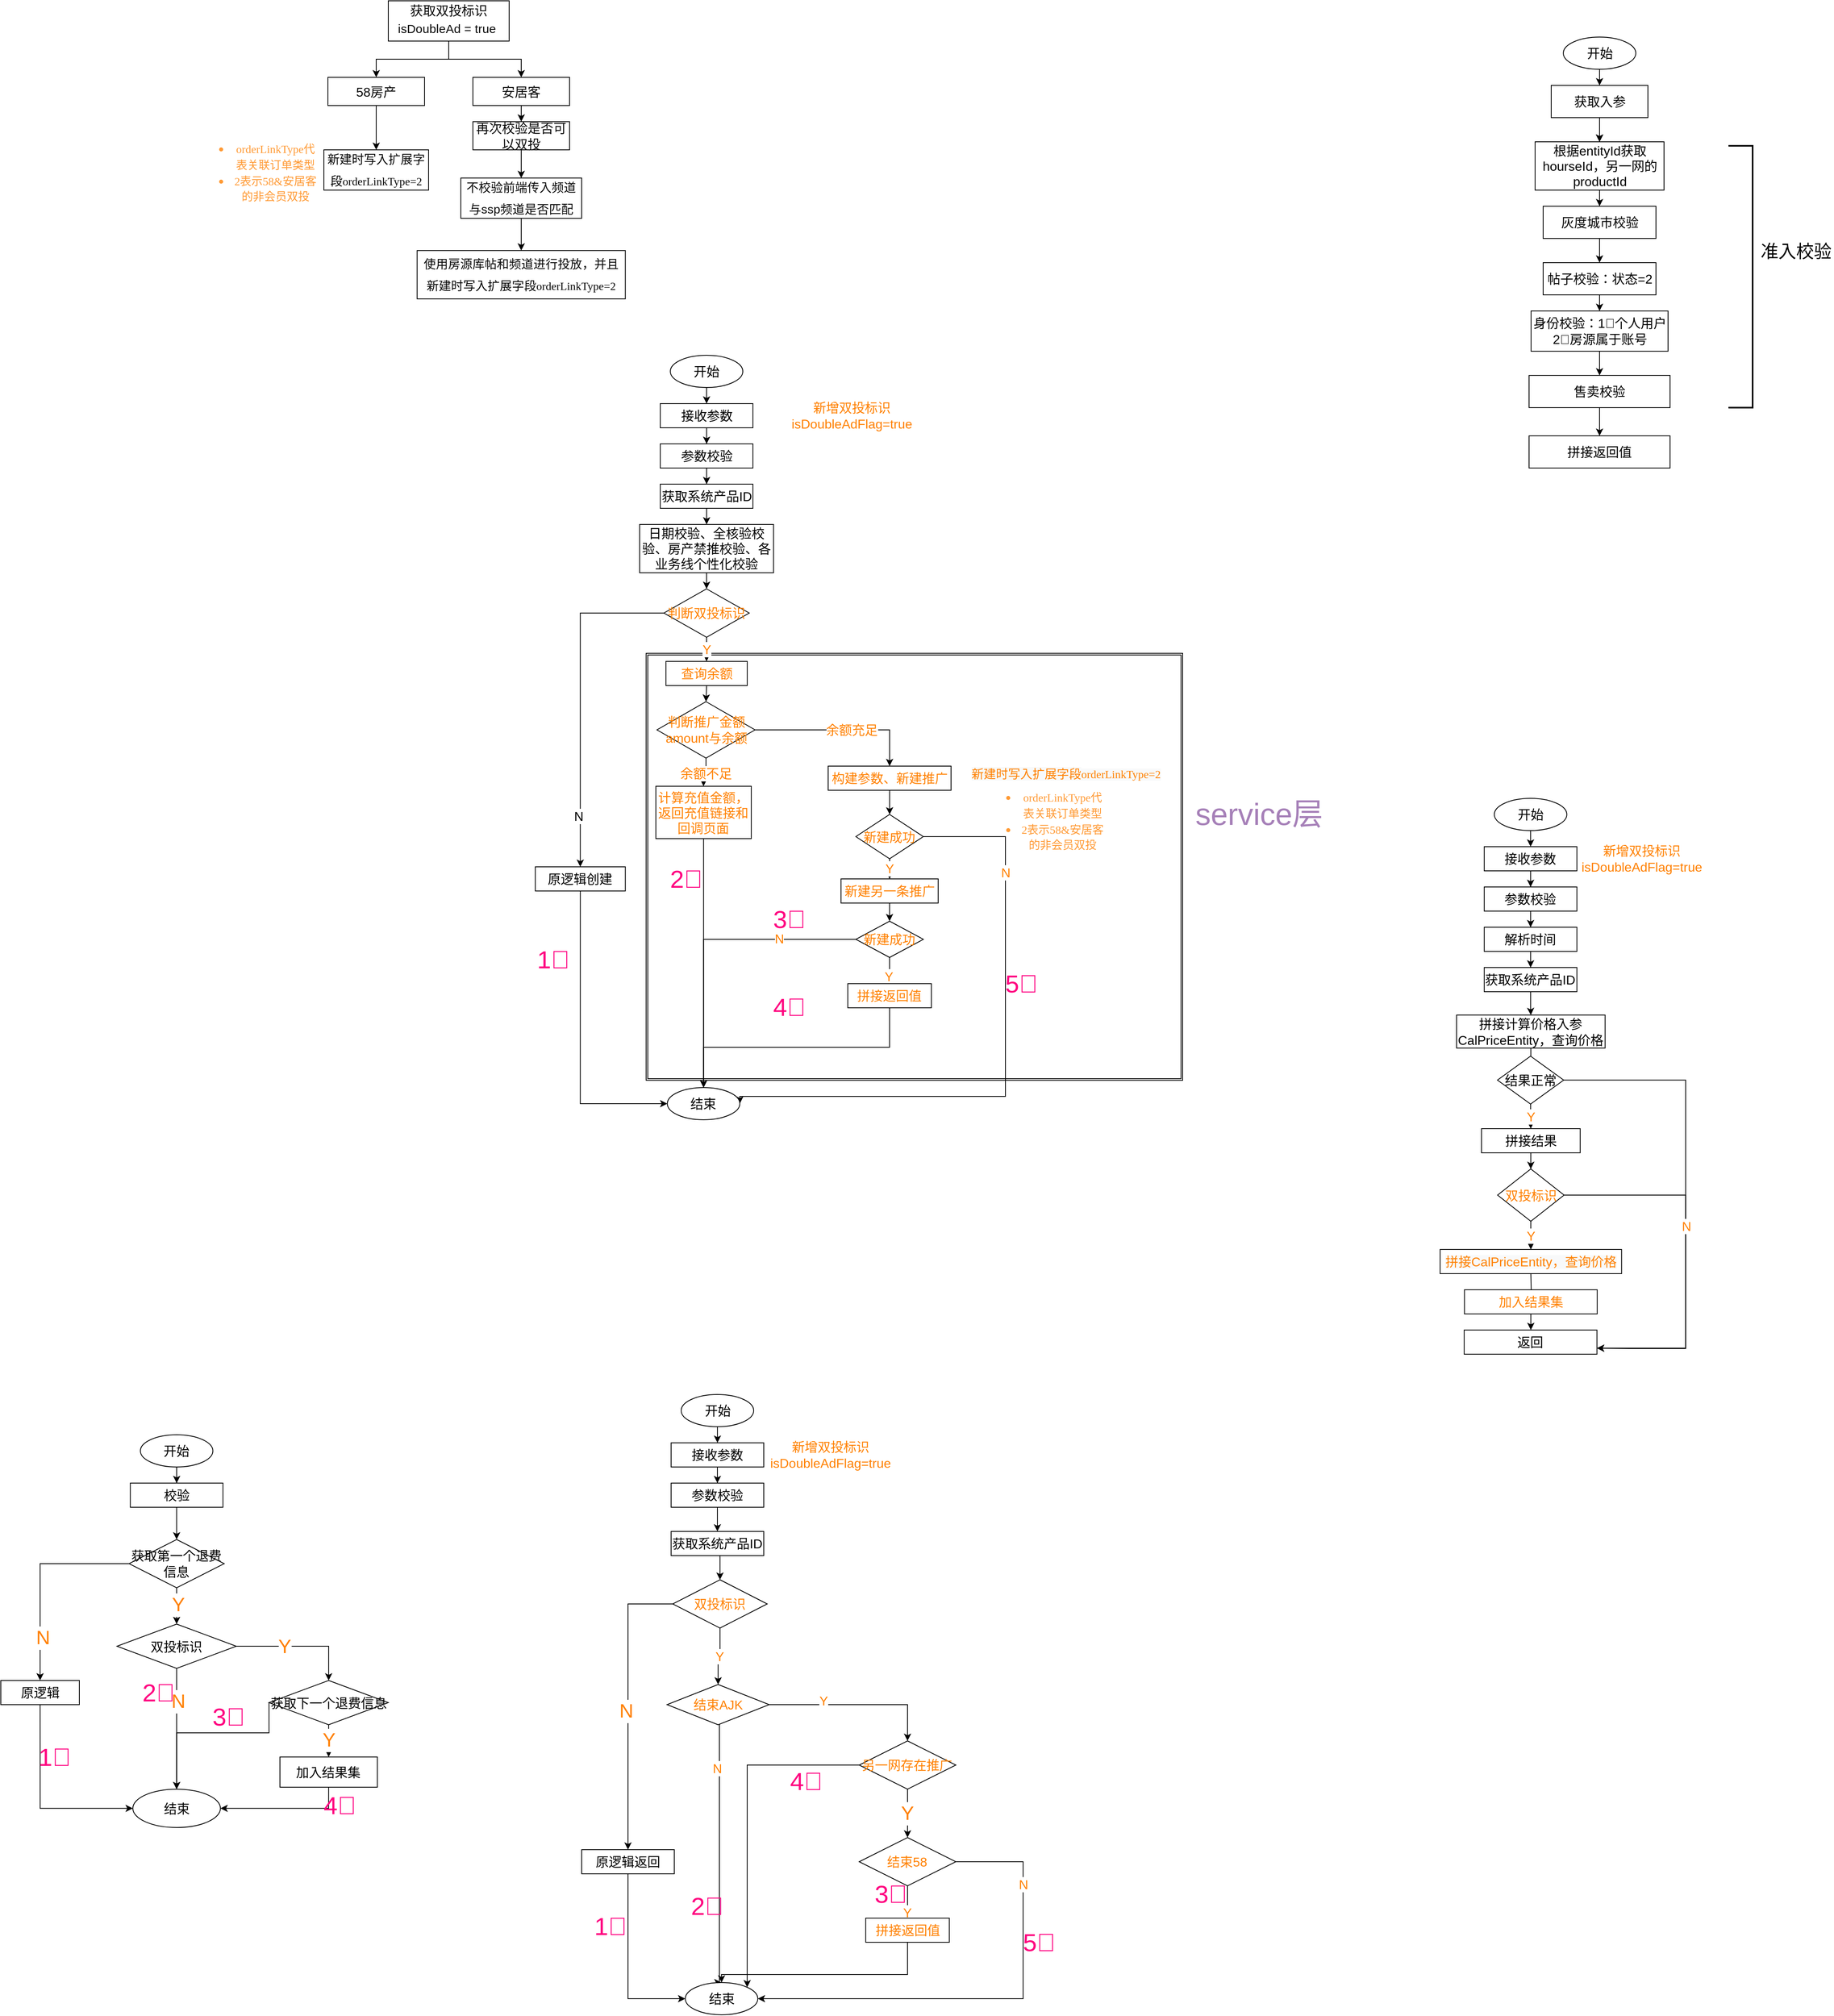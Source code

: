 <mxfile version="13.11.0" type="github">
  <diagram id="C5RBs43oDa-KdzZeNtuy" name="Page-1">
    <mxGraphModel dx="2787" dy="2143" grid="1" gridSize="10" guides="1" tooltips="1" connect="1" arrows="1" fold="1" page="1" pageScale="1" pageWidth="827" pageHeight="1169" math="0" shadow="0">
      <root>
        <mxCell id="WIyWlLk6GJQsqaUBKTNV-0" />
        <mxCell id="WIyWlLk6GJQsqaUBKTNV-1" parent="WIyWlLk6GJQsqaUBKTNV-0" />
        <mxCell id="F3GTpwNgJHVxENjnozcX-263" value="" style="shape=ext;double=1;rounded=0;whiteSpace=wrap;html=1;labelBackgroundColor=none;fontSize=24;fontColor=#FF8000;" vertex="1" parent="WIyWlLk6GJQsqaUBKTNV-1">
          <mxGeometry x="704.06" y="630" width="665.94" height="530" as="geometry" />
        </mxCell>
        <mxCell id="F3GTpwNgJHVxENjnozcX-8" value="" style="edgeStyle=orthogonalEdgeStyle;rounded=0;orthogonalLoop=1;jettySize=auto;html=1;fontSize=16;" edge="1" parent="WIyWlLk6GJQsqaUBKTNV-1" source="F3GTpwNgJHVxENjnozcX-9" target="F3GTpwNgJHVxENjnozcX-11">
          <mxGeometry relative="1" as="geometry" />
        </mxCell>
        <mxCell id="F3GTpwNgJHVxENjnozcX-16" value="" style="edgeStyle=orthogonalEdgeStyle;rounded=0;orthogonalLoop=1;jettySize=auto;html=1;" edge="1" parent="WIyWlLk6GJQsqaUBKTNV-1" source="F3GTpwNgJHVxENjnozcX-9" target="F3GTpwNgJHVxENjnozcX-13">
          <mxGeometry relative="1" as="geometry" />
        </mxCell>
        <mxCell id="F3GTpwNgJHVxENjnozcX-56" value="" style="edgeStyle=orthogonalEdgeStyle;rounded=0;orthogonalLoop=1;jettySize=auto;html=1;fontSize=16;fontColor=#FF9933;" edge="1" parent="WIyWlLk6GJQsqaUBKTNV-1" source="F3GTpwNgJHVxENjnozcX-9" target="F3GTpwNgJHVxENjnozcX-13">
          <mxGeometry relative="1" as="geometry" />
        </mxCell>
        <mxCell id="F3GTpwNgJHVxENjnozcX-9" value="开始" style="ellipse;whiteSpace=wrap;html=1;fontSize=16;" vertex="1" parent="WIyWlLk6GJQsqaUBKTNV-1">
          <mxGeometry x="1842.5" y="-135" width="90" height="40" as="geometry" />
        </mxCell>
        <mxCell id="F3GTpwNgJHVxENjnozcX-10" value="" style="edgeStyle=orthogonalEdgeStyle;rounded=0;orthogonalLoop=1;jettySize=auto;html=1;fontSize=16;" edge="1" parent="WIyWlLk6GJQsqaUBKTNV-1" source="F3GTpwNgJHVxENjnozcX-11" target="F3GTpwNgJHVxENjnozcX-13">
          <mxGeometry relative="1" as="geometry" />
        </mxCell>
        <mxCell id="F3GTpwNgJHVxENjnozcX-11" value="获取入参" style="whiteSpace=wrap;html=1;fontSize=16;" vertex="1" parent="WIyWlLk6GJQsqaUBKTNV-1">
          <mxGeometry x="1827.5" y="-75" width="120" height="40" as="geometry" />
        </mxCell>
        <mxCell id="F3GTpwNgJHVxENjnozcX-58" value="" style="edgeStyle=orthogonalEdgeStyle;rounded=0;orthogonalLoop=1;jettySize=auto;html=1;fontSize=16;fontColor=#FF9933;" edge="1" parent="WIyWlLk6GJQsqaUBKTNV-1" source="F3GTpwNgJHVxENjnozcX-13" target="F3GTpwNgJHVxENjnozcX-57">
          <mxGeometry relative="1" as="geometry" />
        </mxCell>
        <mxCell id="F3GTpwNgJHVxENjnozcX-13" value="根据entityId获取hourseId，另一网的productId" style="whiteSpace=wrap;html=1;fontSize=16;" vertex="1" parent="WIyWlLk6GJQsqaUBKTNV-1">
          <mxGeometry x="1807.5" y="-5" width="160" height="60" as="geometry" />
        </mxCell>
        <mxCell id="F3GTpwNgJHVxENjnozcX-19" style="edgeStyle=orthogonalEdgeStyle;rounded=0;orthogonalLoop=1;jettySize=auto;html=1;exitX=0.5;exitY=1;exitDx=0;exitDy=0;entryX=0.5;entryY=0;entryDx=0;entryDy=0;fontSize=15;" edge="1" parent="WIyWlLk6GJQsqaUBKTNV-1" source="F3GTpwNgJHVxENjnozcX-14" target="F3GTpwNgJHVxENjnozcX-15">
          <mxGeometry relative="1" as="geometry" />
        </mxCell>
        <mxCell id="F3GTpwNgJHVxENjnozcX-14" value="帖子校验：状态=2" style="whiteSpace=wrap;html=1;fontSize=16;" vertex="1" parent="WIyWlLk6GJQsqaUBKTNV-1">
          <mxGeometry x="1817.5" y="145" width="140" height="40" as="geometry" />
        </mxCell>
        <mxCell id="F3GTpwNgJHVxENjnozcX-21" value="" style="edgeStyle=orthogonalEdgeStyle;rounded=0;orthogonalLoop=1;jettySize=auto;html=1;fontSize=15;" edge="1" parent="WIyWlLk6GJQsqaUBKTNV-1" source="F3GTpwNgJHVxENjnozcX-15" target="F3GTpwNgJHVxENjnozcX-20">
          <mxGeometry relative="1" as="geometry" />
        </mxCell>
        <mxCell id="F3GTpwNgJHVxENjnozcX-15" value="身份校验：1⃣️个人用户2⃣️房源属于账号" style="whiteSpace=wrap;html=1;fontSize=16;" vertex="1" parent="WIyWlLk6GJQsqaUBKTNV-1">
          <mxGeometry x="1802.5" y="205" width="170" height="50" as="geometry" />
        </mxCell>
        <mxCell id="F3GTpwNgJHVxENjnozcX-23" value="" style="edgeStyle=orthogonalEdgeStyle;rounded=0;orthogonalLoop=1;jettySize=auto;html=1;fontSize=15;" edge="1" parent="WIyWlLk6GJQsqaUBKTNV-1" source="F3GTpwNgJHVxENjnozcX-20" target="F3GTpwNgJHVxENjnozcX-22">
          <mxGeometry relative="1" as="geometry" />
        </mxCell>
        <mxCell id="F3GTpwNgJHVxENjnozcX-20" value="售卖校验" style="whiteSpace=wrap;html=1;fontSize=16;" vertex="1" parent="WIyWlLk6GJQsqaUBKTNV-1">
          <mxGeometry x="1800" y="285" width="175" height="40" as="geometry" />
        </mxCell>
        <mxCell id="F3GTpwNgJHVxENjnozcX-22" value="拼接返回值" style="whiteSpace=wrap;html=1;fontSize=16;" vertex="1" parent="WIyWlLk6GJQsqaUBKTNV-1">
          <mxGeometry x="1800" y="360" width="175" height="40" as="geometry" />
        </mxCell>
        <mxCell id="F3GTpwNgJHVxENjnozcX-24" value="" style="strokeWidth=2;html=1;shape=mxgraph.flowchart.annotation_1;align=left;pointerEvents=1;fontSize=15;rotation=-180;" vertex="1" parent="WIyWlLk6GJQsqaUBKTNV-1">
          <mxGeometry x="2047.5" width="30" height="325" as="geometry" />
        </mxCell>
        <mxCell id="F3GTpwNgJHVxENjnozcX-25" value="准入校验&lt;br style=&quot;font-size: 22px;&quot;&gt;&lt;font style=&quot;font-size: 22px;&quot;&gt;&lt;br style=&quot;font-size: 22px;&quot;&gt;&lt;/font&gt;" style="text;html=1;strokeColor=none;fillColor=none;align=center;verticalAlign=middle;whiteSpace=wrap;rounded=0;fontSize=22;" vertex="1" parent="WIyWlLk6GJQsqaUBKTNV-1">
          <mxGeometry x="2084.5" y="130" width="93" height="30" as="geometry" />
        </mxCell>
        <mxCell id="F3GTpwNgJHVxENjnozcX-41" value="" style="edgeStyle=orthogonalEdgeStyle;rounded=0;orthogonalLoop=1;jettySize=auto;html=1;fontSize=16;fontColor=#080808;" edge="1" parent="WIyWlLk6GJQsqaUBKTNV-1" source="F3GTpwNgJHVxENjnozcX-28" target="F3GTpwNgJHVxENjnozcX-40">
          <mxGeometry relative="1" as="geometry" />
        </mxCell>
        <mxCell id="F3GTpwNgJHVxENjnozcX-43" style="edgeStyle=orthogonalEdgeStyle;rounded=0;orthogonalLoop=1;jettySize=auto;html=1;exitX=0.5;exitY=1;exitDx=0;exitDy=0;entryX=0.5;entryY=0;entryDx=0;entryDy=0;fontSize=16;fontColor=#080808;" edge="1" parent="WIyWlLk6GJQsqaUBKTNV-1" source="F3GTpwNgJHVxENjnozcX-28" target="F3GTpwNgJHVxENjnozcX-42">
          <mxGeometry relative="1" as="geometry" />
        </mxCell>
        <mxCell id="F3GTpwNgJHVxENjnozcX-28" value="获取双投标识&lt;span style=&quot;font-size: 15px; line-height: 1.74; letter-spacing: 0.008em; outline-style: none; overflow-wrap: break-word;&quot;&gt;isDoubleAd  = true&amp;nbsp;&lt;/span&gt;" style="whiteSpace=wrap;html=1;fontSize=16;fontColor=#080808;" vertex="1" parent="WIyWlLk6GJQsqaUBKTNV-1">
          <mxGeometry x="384" y="-180" width="150" height="50" as="geometry" />
        </mxCell>
        <mxCell id="F3GTpwNgJHVxENjnozcX-53" value="" style="edgeStyle=orthogonalEdgeStyle;rounded=0;orthogonalLoop=1;jettySize=auto;html=1;fontSize=16;fontColor=#080808;" edge="1" parent="WIyWlLk6GJQsqaUBKTNV-1" source="F3GTpwNgJHVxENjnozcX-40" target="F3GTpwNgJHVxENjnozcX-52">
          <mxGeometry relative="1" as="geometry" />
        </mxCell>
        <mxCell id="F3GTpwNgJHVxENjnozcX-40" value="58房产" style="whiteSpace=wrap;html=1;fontSize=16;fontColor=#080808;" vertex="1" parent="WIyWlLk6GJQsqaUBKTNV-1">
          <mxGeometry x="309" y="-85" width="120" height="35" as="geometry" />
        </mxCell>
        <mxCell id="F3GTpwNgJHVxENjnozcX-45" value="" style="edgeStyle=orthogonalEdgeStyle;rounded=0;orthogonalLoop=1;jettySize=auto;html=1;fontSize=16;fontColor=#080808;" edge="1" parent="WIyWlLk6GJQsqaUBKTNV-1" source="F3GTpwNgJHVxENjnozcX-42" target="F3GTpwNgJHVxENjnozcX-44">
          <mxGeometry relative="1" as="geometry" />
        </mxCell>
        <mxCell id="F3GTpwNgJHVxENjnozcX-42" value="安居客" style="whiteSpace=wrap;html=1;fontSize=16;fontColor=#080808;" vertex="1" parent="WIyWlLk6GJQsqaUBKTNV-1">
          <mxGeometry x="489" y="-85" width="120" height="35" as="geometry" />
        </mxCell>
        <mxCell id="F3GTpwNgJHVxENjnozcX-44" value="再次校验是否可以双投" style="whiteSpace=wrap;html=1;fontSize=16;fontColor=#080808;" vertex="1" parent="WIyWlLk6GJQsqaUBKTNV-1">
          <mxGeometry x="489" y="-30" width="120" height="35" as="geometry" />
        </mxCell>
        <mxCell id="F3GTpwNgJHVxENjnozcX-49" value="" style="edgeStyle=orthogonalEdgeStyle;rounded=0;orthogonalLoop=1;jettySize=auto;html=1;fontSize=16;fontColor=#080808;exitX=0.5;exitY=1;exitDx=0;exitDy=0;" edge="1" parent="WIyWlLk6GJQsqaUBKTNV-1" source="F3GTpwNgJHVxENjnozcX-44" target="F3GTpwNgJHVxENjnozcX-48">
          <mxGeometry relative="1" as="geometry">
            <mxPoint x="549" y="70" as="sourcePoint" />
          </mxGeometry>
        </mxCell>
        <mxCell id="F3GTpwNgJHVxENjnozcX-51" value="" style="edgeStyle=orthogonalEdgeStyle;rounded=0;orthogonalLoop=1;jettySize=auto;html=1;fontSize=16;fontColor=#080808;" edge="1" parent="WIyWlLk6GJQsqaUBKTNV-1" source="F3GTpwNgJHVxENjnozcX-48" target="F3GTpwNgJHVxENjnozcX-50">
          <mxGeometry relative="1" as="geometry" />
        </mxCell>
        <mxCell id="F3GTpwNgJHVxENjnozcX-48" value="&lt;span style=&quot;font-size: 15px; line-height: 1.74; letter-spacing: 0.008em; outline-style: none; overflow-wrap: break-word;&quot;&gt;不校验前端传入频道与ssp频道是否匹配&lt;/span&gt;" style="whiteSpace=wrap;html=1;fontSize=16;fontColor=#080808;" vertex="1" parent="WIyWlLk6GJQsqaUBKTNV-1">
          <mxGeometry x="474" y="40" width="150" height="50" as="geometry" />
        </mxCell>
        <mxCell id="F3GTpwNgJHVxENjnozcX-50" value="&lt;span&gt;&lt;span style=&quot;font-size: 15px ; line-height: 1.74 ; letter-spacing: 0.008em ; outline-style: none ; overflow-wrap: break-word&quot;&gt;使用房源库帖和频道进行投放，并且新建时写入扩展字段&lt;/span&gt;&lt;/span&gt;&lt;span lang=&quot;EN-US&quot; style=&quot;font-size: 10.5pt ; font-family: &amp;#34;dengxian&amp;#34;&quot;&gt;orderLinkType=2&lt;/span&gt;&lt;span style=&quot;font-size: medium&quot;&gt;&lt;/span&gt;" style="whiteSpace=wrap;html=1;fontSize=16;fontColor=#080808;" vertex="1" parent="WIyWlLk6GJQsqaUBKTNV-1">
          <mxGeometry x="419.78" y="130" width="258.44" height="60" as="geometry" />
        </mxCell>
        <mxCell id="F3GTpwNgJHVxENjnozcX-52" value="&lt;span style=&quot;font-size: 15px ; line-height: 1.74 ; letter-spacing: 0.008em ; outline-style: none ; overflow-wrap: break-word&quot;&gt;新建时写入扩展字段&lt;/span&gt;&lt;span lang=&quot;EN-US&quot; style=&quot;font-size: 10.5pt ; font-family: &amp;#34;dengxian&amp;#34;&quot;&gt;orderLinkType=2&lt;/span&gt;" style="whiteSpace=wrap;html=1;fontSize=16;fontColor=#080808;" vertex="1" parent="WIyWlLk6GJQsqaUBKTNV-1">
          <mxGeometry x="304" y="5" width="130" height="50" as="geometry" />
        </mxCell>
        <mxCell id="F3GTpwNgJHVxENjnozcX-55" value="&lt;ul&gt;&lt;li&gt;&lt;span lang=&quot;EN-US&quot; style=&quot;font-size: 10.5pt ; font-family: &amp;#34;dengxian&amp;#34;&quot;&gt;orderLinkType代表关联订单类型&lt;/span&gt;&lt;/li&gt;&lt;li&gt;&lt;span lang=&quot;EN-US&quot; style=&quot;font-size: 10.5pt ; font-family: &amp;#34;dengxian&amp;#34;&quot;&gt;2表示&lt;/span&gt;&lt;span style=&quot;font-size: 10.5pt ; font-family: &amp;#34;dengxian&amp;#34;&quot;&gt;&lt;span lang=&quot;EN-US&quot;&gt;58&amp;amp;&lt;/span&gt;安居客的非会员双投&lt;/span&gt;&lt;/li&gt;&lt;/ul&gt;&lt;span style=&quot;font-size: medium&quot;&gt;&lt;/span&gt;" style="text;html=1;strokeColor=none;fillColor=none;align=center;verticalAlign=middle;whiteSpace=wrap;rounded=0;fontSize=16;fontColor=#FF9933;" vertex="1" parent="WIyWlLk6GJQsqaUBKTNV-1">
          <mxGeometry x="149.0" y="-10" width="150" height="85" as="geometry" />
        </mxCell>
        <mxCell id="F3GTpwNgJHVxENjnozcX-60" value="" style="edgeStyle=orthogonalEdgeStyle;rounded=0;orthogonalLoop=1;jettySize=auto;html=1;fontSize=16;fontColor=#FF9933;entryX=0.5;entryY=0;entryDx=0;entryDy=0;" edge="1" parent="WIyWlLk6GJQsqaUBKTNV-1" source="F3GTpwNgJHVxENjnozcX-57" target="F3GTpwNgJHVxENjnozcX-14">
          <mxGeometry relative="1" as="geometry">
            <mxPoint x="1888" y="145" as="targetPoint" />
          </mxGeometry>
        </mxCell>
        <mxCell id="F3GTpwNgJHVxENjnozcX-57" value="灰度城市校验" style="whiteSpace=wrap;html=1;fontSize=16;" vertex="1" parent="WIyWlLk6GJQsqaUBKTNV-1">
          <mxGeometry x="1817.5" y="75" width="140" height="40" as="geometry" />
        </mxCell>
        <mxCell id="F3GTpwNgJHVxENjnozcX-71" value="" style="edgeStyle=orthogonalEdgeStyle;rounded=0;orthogonalLoop=1;jettySize=auto;html=1;fontSize=16;fontColor=#FF8000;" edge="1" parent="WIyWlLk6GJQsqaUBKTNV-1" source="F3GTpwNgJHVxENjnozcX-66" target="F3GTpwNgJHVxENjnozcX-70">
          <mxGeometry relative="1" as="geometry" />
        </mxCell>
        <mxCell id="F3GTpwNgJHVxENjnozcX-66" value="接收参数" style="rounded=0;whiteSpace=wrap;html=1;fontSize=16;fontColor=#000000;" vertex="1" parent="WIyWlLk6GJQsqaUBKTNV-1">
          <mxGeometry x="721.56" y="320" width="115" height="30" as="geometry" />
        </mxCell>
        <mxCell id="F3GTpwNgJHVxENjnozcX-69" style="edgeStyle=orthogonalEdgeStyle;rounded=0;orthogonalLoop=1;jettySize=auto;html=1;exitX=0.5;exitY=1;exitDx=0;exitDy=0;entryX=0.5;entryY=0;entryDx=0;entryDy=0;fontSize=16;fontColor=#000000;" edge="1" parent="WIyWlLk6GJQsqaUBKTNV-1" source="F3GTpwNgJHVxENjnozcX-67" target="F3GTpwNgJHVxENjnozcX-66">
          <mxGeometry relative="1" as="geometry" />
        </mxCell>
        <mxCell id="F3GTpwNgJHVxENjnozcX-67" value="开始" style="ellipse;whiteSpace=wrap;html=1;fontSize=16;fontColor=#000000;" vertex="1" parent="WIyWlLk6GJQsqaUBKTNV-1">
          <mxGeometry x="734.06" y="260" width="90" height="40" as="geometry" />
        </mxCell>
        <mxCell id="F3GTpwNgJHVxENjnozcX-68" value="新增双投标识isDoubleAdFlag=true" style="text;html=1;strokeColor=none;fillColor=none;align=center;verticalAlign=middle;whiteSpace=wrap;rounded=0;fontSize=16;fontColor=#FF8000;fontStyle=0" vertex="1" parent="WIyWlLk6GJQsqaUBKTNV-1">
          <mxGeometry x="853.15" y="315" width="213.4" height="40" as="geometry" />
        </mxCell>
        <mxCell id="F3GTpwNgJHVxENjnozcX-73" value="" style="edgeStyle=orthogonalEdgeStyle;rounded=0;orthogonalLoop=1;jettySize=auto;html=1;fontSize=16;fontColor=#FF8000;" edge="1" parent="WIyWlLk6GJQsqaUBKTNV-1" source="F3GTpwNgJHVxENjnozcX-70" target="F3GTpwNgJHVxENjnozcX-72">
          <mxGeometry relative="1" as="geometry" />
        </mxCell>
        <mxCell id="F3GTpwNgJHVxENjnozcX-70" value="参数校验" style="rounded=0;whiteSpace=wrap;html=1;fontSize=16;fontColor=#000000;" vertex="1" parent="WIyWlLk6GJQsqaUBKTNV-1">
          <mxGeometry x="721.56" y="370" width="115" height="30" as="geometry" />
        </mxCell>
        <mxCell id="F3GTpwNgJHVxENjnozcX-75" value="" style="edgeStyle=orthogonalEdgeStyle;rounded=0;orthogonalLoop=1;jettySize=auto;html=1;fontSize=16;fontColor=#FF8000;" edge="1" parent="WIyWlLk6GJQsqaUBKTNV-1" source="F3GTpwNgJHVxENjnozcX-72" target="F3GTpwNgJHVxENjnozcX-74">
          <mxGeometry relative="1" as="geometry" />
        </mxCell>
        <mxCell id="F3GTpwNgJHVxENjnozcX-72" value="获取系统产品ID" style="rounded=0;whiteSpace=wrap;html=1;fontSize=16;fontColor=#000000;" vertex="1" parent="WIyWlLk6GJQsqaUBKTNV-1">
          <mxGeometry x="721.56" y="420" width="115" height="30" as="geometry" />
        </mxCell>
        <mxCell id="F3GTpwNgJHVxENjnozcX-144" value="" style="edgeStyle=orthogonalEdgeStyle;rounded=0;orthogonalLoop=1;jettySize=auto;html=1;fontSize=16;fontColor=#FF8000;" edge="1" parent="WIyWlLk6GJQsqaUBKTNV-1" source="F3GTpwNgJHVxENjnozcX-74" target="F3GTpwNgJHVxENjnozcX-143">
          <mxGeometry relative="1" as="geometry" />
        </mxCell>
        <mxCell id="F3GTpwNgJHVxENjnozcX-74" value="日期校验、全核验校验、房产禁推校验、各业务线个性化校验" style="rounded=0;whiteSpace=wrap;html=1;fontSize=16;fontColor=#000000;" vertex="1" parent="WIyWlLk6GJQsqaUBKTNV-1">
          <mxGeometry x="695.94" y="470" width="166.25" height="60" as="geometry" />
        </mxCell>
        <mxCell id="F3GTpwNgJHVxENjnozcX-108" value="" style="edgeStyle=orthogonalEdgeStyle;rounded=0;orthogonalLoop=1;jettySize=auto;html=1;fontSize=16;fontColor=#FF8000;" edge="1" parent="WIyWlLk6GJQsqaUBKTNV-1" source="F3GTpwNgJHVxENjnozcX-109" target="F3GTpwNgJHVxENjnozcX-114">
          <mxGeometry relative="1" as="geometry" />
        </mxCell>
        <mxCell id="F3GTpwNgJHVxENjnozcX-109" value="接收参数" style="rounded=0;whiteSpace=wrap;html=1;fontSize=16;fontColor=#000000;" vertex="1" parent="WIyWlLk6GJQsqaUBKTNV-1">
          <mxGeometry x="1744.37" y="870" width="115" height="30" as="geometry" />
        </mxCell>
        <mxCell id="F3GTpwNgJHVxENjnozcX-110" style="edgeStyle=orthogonalEdgeStyle;rounded=0;orthogonalLoop=1;jettySize=auto;html=1;exitX=0.5;exitY=1;exitDx=0;exitDy=0;entryX=0.5;entryY=0;entryDx=0;entryDy=0;fontSize=16;fontColor=#000000;" edge="1" parent="WIyWlLk6GJQsqaUBKTNV-1" source="F3GTpwNgJHVxENjnozcX-111" target="F3GTpwNgJHVxENjnozcX-109">
          <mxGeometry relative="1" as="geometry" />
        </mxCell>
        <mxCell id="F3GTpwNgJHVxENjnozcX-111" value="开始" style="ellipse;whiteSpace=wrap;html=1;fontSize=16;fontColor=#000000;" vertex="1" parent="WIyWlLk6GJQsqaUBKTNV-1">
          <mxGeometry x="1756.87" y="810" width="90" height="40" as="geometry" />
        </mxCell>
        <mxCell id="F3GTpwNgJHVxENjnozcX-112" value="新增双投标识isDoubleAdFlag=true" style="text;html=1;strokeColor=none;fillColor=none;align=center;verticalAlign=middle;whiteSpace=wrap;rounded=0;fontSize=16;fontColor=#FF8000;" vertex="1" parent="WIyWlLk6GJQsqaUBKTNV-1">
          <mxGeometry x="1884.59" y="870" width="110" height="30" as="geometry" />
        </mxCell>
        <mxCell id="F3GTpwNgJHVxENjnozcX-113" value="" style="edgeStyle=orthogonalEdgeStyle;rounded=0;orthogonalLoop=1;jettySize=auto;html=1;fontSize=16;fontColor=#FF8000;" edge="1" parent="WIyWlLk6GJQsqaUBKTNV-1" source="F3GTpwNgJHVxENjnozcX-114" target="F3GTpwNgJHVxENjnozcX-115">
          <mxGeometry relative="1" as="geometry" />
        </mxCell>
        <mxCell id="F3GTpwNgJHVxENjnozcX-114" value="参数校验" style="rounded=0;whiteSpace=wrap;html=1;fontSize=16;fontColor=#000000;" vertex="1" parent="WIyWlLk6GJQsqaUBKTNV-1">
          <mxGeometry x="1744.37" y="920" width="115" height="30" as="geometry" />
        </mxCell>
        <mxCell id="F3GTpwNgJHVxENjnozcX-117" value="" style="edgeStyle=orthogonalEdgeStyle;rounded=0;orthogonalLoop=1;jettySize=auto;html=1;fontSize=16;fontColor=#FF8000;" edge="1" parent="WIyWlLk6GJQsqaUBKTNV-1" source="F3GTpwNgJHVxENjnozcX-115" target="F3GTpwNgJHVxENjnozcX-116">
          <mxGeometry relative="1" as="geometry" />
        </mxCell>
        <mxCell id="F3GTpwNgJHVxENjnozcX-115" value="解析时间" style="rounded=0;whiteSpace=wrap;html=1;fontSize=16;fontColor=#000000;" vertex="1" parent="WIyWlLk6GJQsqaUBKTNV-1">
          <mxGeometry x="1744.37" y="970" width="115" height="30" as="geometry" />
        </mxCell>
        <mxCell id="F3GTpwNgJHVxENjnozcX-119" value="" style="edgeStyle=orthogonalEdgeStyle;rounded=0;orthogonalLoop=1;jettySize=auto;html=1;fontSize=16;fontColor=#FF8000;" edge="1" parent="WIyWlLk6GJQsqaUBKTNV-1" source="F3GTpwNgJHVxENjnozcX-116" target="F3GTpwNgJHVxENjnozcX-118">
          <mxGeometry relative="1" as="geometry" />
        </mxCell>
        <mxCell id="F3GTpwNgJHVxENjnozcX-116" value="获取系统产品ID" style="rounded=0;whiteSpace=wrap;html=1;fontSize=16;fontColor=#000000;" vertex="1" parent="WIyWlLk6GJQsqaUBKTNV-1">
          <mxGeometry x="1744.37" y="1020" width="115" height="30" as="geometry" />
        </mxCell>
        <mxCell id="F3GTpwNgJHVxENjnozcX-121" value="" style="edgeStyle=orthogonalEdgeStyle;rounded=0;orthogonalLoop=1;jettySize=auto;html=1;fontSize=16;fontColor=#FF8000;" edge="1" parent="WIyWlLk6GJQsqaUBKTNV-1" source="F3GTpwNgJHVxENjnozcX-118" target="F3GTpwNgJHVxENjnozcX-120">
          <mxGeometry relative="1" as="geometry" />
        </mxCell>
        <mxCell id="F3GTpwNgJHVxENjnozcX-118" value="拼接计算价格入参CalPriceEntity，查询价格" style="rounded=0;whiteSpace=wrap;html=1;fontSize=16;fontColor=#000000;" vertex="1" parent="WIyWlLk6GJQsqaUBKTNV-1">
          <mxGeometry x="1710" y="1079" width="184.37" height="41" as="geometry" />
        </mxCell>
        <mxCell id="F3GTpwNgJHVxENjnozcX-125" value="Y" style="edgeStyle=orthogonalEdgeStyle;rounded=0;orthogonalLoop=1;jettySize=auto;html=1;fontSize=16;fontColor=#FF8000;" edge="1" parent="WIyWlLk6GJQsqaUBKTNV-1" source="F3GTpwNgJHVxENjnozcX-120" target="F3GTpwNgJHVxENjnozcX-124">
          <mxGeometry relative="1" as="geometry" />
        </mxCell>
        <mxCell id="F3GTpwNgJHVxENjnozcX-136" value="" style="edgeStyle=orthogonalEdgeStyle;rounded=0;orthogonalLoop=1;jettySize=auto;html=1;exitX=1;exitY=0.5;exitDx=0;exitDy=0;entryX=1;entryY=0.75;entryDx=0;entryDy=0;fontSize=16;fontColor=#FF8000;" edge="1" parent="WIyWlLk6GJQsqaUBKTNV-1" source="F3GTpwNgJHVxENjnozcX-120" target="F3GTpwNgJHVxENjnozcX-134">
          <mxGeometry relative="1" as="geometry">
            <Array as="points">
              <mxPoint x="1994.37" y="1160" />
              <mxPoint x="1994.37" y="1493" />
              <mxPoint x="1924.37" y="1493" />
            </Array>
          </mxGeometry>
        </mxCell>
        <mxCell id="F3GTpwNgJHVxENjnozcX-120" value="结果正常" style="rhombus;whiteSpace=wrap;html=1;rounded=0;fontSize=16;" vertex="1" parent="WIyWlLk6GJQsqaUBKTNV-1">
          <mxGeometry x="1760.78" y="1130" width="82.18" height="59.5" as="geometry" />
        </mxCell>
        <mxCell id="F3GTpwNgJHVxENjnozcX-127" value="" style="edgeStyle=orthogonalEdgeStyle;rounded=0;orthogonalLoop=1;jettySize=auto;html=1;fontSize=16;fontColor=#FF8000;" edge="1" parent="WIyWlLk6GJQsqaUBKTNV-1" source="F3GTpwNgJHVxENjnozcX-124" target="F3GTpwNgJHVxENjnozcX-126">
          <mxGeometry relative="1" as="geometry" />
        </mxCell>
        <mxCell id="F3GTpwNgJHVxENjnozcX-124" value="拼接结果" style="whiteSpace=wrap;html=1;rounded=0;fontSize=16;" vertex="1" parent="WIyWlLk6GJQsqaUBKTNV-1">
          <mxGeometry x="1740.94" y="1220" width="122.5" height="30" as="geometry" />
        </mxCell>
        <mxCell id="F3GTpwNgJHVxENjnozcX-130" value="Y" style="edgeStyle=orthogonalEdgeStyle;rounded=0;orthogonalLoop=1;jettySize=auto;html=1;fontSize=16;fontColor=#FF8000;" edge="1" parent="WIyWlLk6GJQsqaUBKTNV-1" source="F3GTpwNgJHVxENjnozcX-126">
          <mxGeometry relative="1" as="geometry">
            <mxPoint x="1802.203" y="1370" as="targetPoint" />
          </mxGeometry>
        </mxCell>
        <mxCell id="F3GTpwNgJHVxENjnozcX-137" style="edgeStyle=orthogonalEdgeStyle;rounded=0;orthogonalLoop=1;jettySize=auto;html=1;exitX=1;exitY=0.5;exitDx=0;exitDy=0;entryX=1;entryY=0.75;entryDx=0;entryDy=0;fontSize=16;fontColor=#FF8000;" edge="1" parent="WIyWlLk6GJQsqaUBKTNV-1" source="F3GTpwNgJHVxENjnozcX-126" target="F3GTpwNgJHVxENjnozcX-134">
          <mxGeometry relative="1" as="geometry">
            <Array as="points">
              <mxPoint x="1994.37" y="1303" />
              <mxPoint x="1994.37" y="1493" />
            </Array>
          </mxGeometry>
        </mxCell>
        <mxCell id="F3GTpwNgJHVxENjnozcX-138" value="N" style="edgeLabel;html=1;align=center;verticalAlign=middle;resizable=0;points=[];fontSize=16;fontColor=#FF8000;" vertex="1" connectable="0" parent="F3GTpwNgJHVxENjnozcX-137">
          <mxGeometry x="-0.306" y="2" relative="1" as="geometry">
            <mxPoint x="-2" y="32.43" as="offset" />
          </mxGeometry>
        </mxCell>
        <mxCell id="F3GTpwNgJHVxENjnozcX-126" value="双投标识" style="rhombus;whiteSpace=wrap;html=1;rounded=0;fontSize=16;fontColor=#FF8000;" vertex="1" parent="WIyWlLk6GJQsqaUBKTNV-1">
          <mxGeometry x="1760.94" y="1270" width="82.5" height="65" as="geometry" />
        </mxCell>
        <mxCell id="F3GTpwNgJHVxENjnozcX-133" value="" style="edgeStyle=orthogonalEdgeStyle;rounded=0;orthogonalLoop=1;jettySize=auto;html=1;fontSize=16;fontColor=#FF8000;" edge="1" parent="WIyWlLk6GJQsqaUBKTNV-1" target="F3GTpwNgJHVxENjnozcX-132">
          <mxGeometry relative="1" as="geometry">
            <mxPoint x="1802.203" y="1400" as="sourcePoint" />
          </mxGeometry>
        </mxCell>
        <mxCell id="F3GTpwNgJHVxENjnozcX-129" value="&lt;span style=&quot;font-family: helvetica; font-size: 16px; font-style: normal; font-weight: 400; letter-spacing: normal; text-align: center; text-indent: 0px; text-transform: none; word-spacing: 0px; background-color: rgb(248, 249, 250); display: inline; float: none;&quot;&gt;拼接CalPriceEntity，查询价格&lt;/span&gt;" style="whiteSpace=wrap;html=1;rounded=0;fontSize=16;fontColor=#FF8000;" vertex="1" parent="WIyWlLk6GJQsqaUBKTNV-1">
          <mxGeometry x="1689.57" y="1370" width="225.25" height="30" as="geometry" />
        </mxCell>
        <mxCell id="F3GTpwNgJHVxENjnozcX-135" value="" style="edgeStyle=orthogonalEdgeStyle;rounded=0;orthogonalLoop=1;jettySize=auto;html=1;fontSize=16;fontColor=#FF8000;" edge="1" parent="WIyWlLk6GJQsqaUBKTNV-1" source="F3GTpwNgJHVxENjnozcX-132" target="F3GTpwNgJHVxENjnozcX-134">
          <mxGeometry relative="1" as="geometry" />
        </mxCell>
        <mxCell id="F3GTpwNgJHVxENjnozcX-132" value="&lt;font face=&quot;helvetica&quot;&gt;加入结果集&lt;/font&gt;" style="whiteSpace=wrap;html=1;rounded=0;fontSize=16;fontColor=#FF8000;" vertex="1" parent="WIyWlLk6GJQsqaUBKTNV-1">
          <mxGeometry x="1719.78" y="1420" width="164.81" height="30" as="geometry" />
        </mxCell>
        <mxCell id="F3GTpwNgJHVxENjnozcX-134" value="&lt;font face=&quot;helvetica&quot;&gt;返回&lt;/font&gt;" style="whiteSpace=wrap;html=1;rounded=0;fontSize=16;" vertex="1" parent="WIyWlLk6GJQsqaUBKTNV-1">
          <mxGeometry x="1719.46" y="1470" width="164.81" height="30" as="geometry" />
        </mxCell>
        <mxCell id="F3GTpwNgJHVxENjnozcX-155" value="Y" style="edgeStyle=orthogonalEdgeStyle;rounded=0;orthogonalLoop=1;jettySize=auto;html=1;fontSize=16;fontColor=#FF8000;" edge="1" parent="WIyWlLk6GJQsqaUBKTNV-1" source="F3GTpwNgJHVxENjnozcX-143" target="F3GTpwNgJHVxENjnozcX-154">
          <mxGeometry relative="1" as="geometry" />
        </mxCell>
        <mxCell id="F3GTpwNgJHVxENjnozcX-247" value="" style="edgeStyle=orthogonalEdgeStyle;rounded=0;orthogonalLoop=1;jettySize=auto;html=1;fontSize=16;fontColor=#FF8000;" edge="1" parent="WIyWlLk6GJQsqaUBKTNV-1" source="F3GTpwNgJHVxENjnozcX-143" target="F3GTpwNgJHVxENjnozcX-246">
          <mxGeometry relative="1" as="geometry" />
        </mxCell>
        <mxCell id="F3GTpwNgJHVxENjnozcX-248" value="N" style="edgeLabel;html=1;align=center;verticalAlign=middle;resizable=0;points=[];fontSize=16;fontColor=#000000;" vertex="1" connectable="0" parent="F3GTpwNgJHVxENjnozcX-247">
          <mxGeometry x="0.697" y="-3" relative="1" as="geometry">
            <mxPoint as="offset" />
          </mxGeometry>
        </mxCell>
        <mxCell id="F3GTpwNgJHVxENjnozcX-143" value="判断双投标识" style="rhombus;whiteSpace=wrap;html=1;rounded=0;fontSize=16;fontColor=#FF8000;" vertex="1" parent="WIyWlLk6GJQsqaUBKTNV-1">
          <mxGeometry x="726.09" y="550" width="105.94" height="60" as="geometry" />
        </mxCell>
        <mxCell id="F3GTpwNgJHVxENjnozcX-158" value="余额不足" style="edgeStyle=orthogonalEdgeStyle;rounded=0;orthogonalLoop=1;jettySize=auto;html=1;fontSize=16;fontColor=#FF8000;" edge="1" parent="WIyWlLk6GJQsqaUBKTNV-1" source="F3GTpwNgJHVxENjnozcX-145" target="F3GTpwNgJHVxENjnozcX-157">
          <mxGeometry relative="1" as="geometry" />
        </mxCell>
        <mxCell id="F3GTpwNgJHVxENjnozcX-160" value="" style="edgeStyle=orthogonalEdgeStyle;rounded=0;orthogonalLoop=1;jettySize=auto;html=1;fontSize=16;fontColor=#FF8000;" edge="1" parent="WIyWlLk6GJQsqaUBKTNV-1" source="F3GTpwNgJHVxENjnozcX-145" target="F3GTpwNgJHVxENjnozcX-159">
          <mxGeometry relative="1" as="geometry" />
        </mxCell>
        <mxCell id="F3GTpwNgJHVxENjnozcX-161" value="余额充足" style="edgeLabel;html=1;align=center;verticalAlign=middle;resizable=0;points=[];fontSize=16;fontColor=#FF8000;" vertex="1" connectable="0" parent="F3GTpwNgJHVxENjnozcX-160">
          <mxGeometry x="0.33" y="-4" relative="1" as="geometry">
            <mxPoint x="-21.72" y="-4" as="offset" />
          </mxGeometry>
        </mxCell>
        <mxCell id="F3GTpwNgJHVxENjnozcX-145" value="判断推广金额amount与余额" style="rhombus;whiteSpace=wrap;html=1;rounded=0;fontSize=16;fontColor=#FF8000;" vertex="1" parent="WIyWlLk6GJQsqaUBKTNV-1">
          <mxGeometry x="717.5" y="690" width="121.72" height="70" as="geometry" />
        </mxCell>
        <mxCell id="F3GTpwNgJHVxENjnozcX-156" style="edgeStyle=orthogonalEdgeStyle;rounded=0;orthogonalLoop=1;jettySize=auto;html=1;exitX=0.5;exitY=1;exitDx=0;exitDy=0;entryX=0.5;entryY=0;entryDx=0;entryDy=0;fontSize=16;fontColor=#FF8000;" edge="1" parent="WIyWlLk6GJQsqaUBKTNV-1" source="F3GTpwNgJHVxENjnozcX-154" target="F3GTpwNgJHVxENjnozcX-145">
          <mxGeometry relative="1" as="geometry" />
        </mxCell>
        <mxCell id="F3GTpwNgJHVxENjnozcX-154" value="查询余额" style="whiteSpace=wrap;html=1;rounded=0;fontSize=16;fontColor=#FF8000;" vertex="1" parent="WIyWlLk6GJQsqaUBKTNV-1">
          <mxGeometry x="728.6" y="640" width="100.94" height="30" as="geometry" />
        </mxCell>
        <mxCell id="F3GTpwNgJHVxENjnozcX-167" style="edgeStyle=orthogonalEdgeStyle;rounded=0;orthogonalLoop=1;jettySize=auto;html=1;exitX=0.5;exitY=1;exitDx=0;exitDy=0;fontSize=16;fontColor=#FF8000;" edge="1" parent="WIyWlLk6GJQsqaUBKTNV-1" source="F3GTpwNgJHVxENjnozcX-157" target="F3GTpwNgJHVxENjnozcX-166">
          <mxGeometry relative="1" as="geometry" />
        </mxCell>
        <mxCell id="F3GTpwNgJHVxENjnozcX-157" value="计算充值金额，返回充值链接和回调页面" style="whiteSpace=wrap;html=1;rounded=0;fontSize=16;fontColor=#FF8000;" vertex="1" parent="WIyWlLk6GJQsqaUBKTNV-1">
          <mxGeometry x="716.12" y="795" width="118.44" height="65" as="geometry" />
        </mxCell>
        <mxCell id="F3GTpwNgJHVxENjnozcX-163" value="" style="edgeStyle=orthogonalEdgeStyle;rounded=0;orthogonalLoop=1;jettySize=auto;html=1;fontSize=16;fontColor=#FF8000;" edge="1" parent="WIyWlLk6GJQsqaUBKTNV-1" source="F3GTpwNgJHVxENjnozcX-159" target="F3GTpwNgJHVxENjnozcX-162">
          <mxGeometry relative="1" as="geometry" />
        </mxCell>
        <mxCell id="F3GTpwNgJHVxENjnozcX-159" value="构建参数、新建推广" style="whiteSpace=wrap;html=1;rounded=0;fontSize=16;fontColor=#FF8000;" vertex="1" parent="WIyWlLk6GJQsqaUBKTNV-1">
          <mxGeometry x="929.99" y="770" width="152.5" height="30" as="geometry" />
        </mxCell>
        <mxCell id="F3GTpwNgJHVxENjnozcX-165" value="Y" style="edgeStyle=orthogonalEdgeStyle;rounded=0;orthogonalLoop=1;jettySize=auto;html=1;fontSize=16;fontColor=#FF8000;" edge="1" parent="WIyWlLk6GJQsqaUBKTNV-1" source="F3GTpwNgJHVxENjnozcX-162" target="F3GTpwNgJHVxENjnozcX-164">
          <mxGeometry relative="1" as="geometry" />
        </mxCell>
        <mxCell id="F3GTpwNgJHVxENjnozcX-168" value="N" style="edgeStyle=orthogonalEdgeStyle;rounded=0;orthogonalLoop=1;jettySize=auto;html=1;exitX=1;exitY=0.5;exitDx=0;exitDy=0;entryX=1;entryY=0.5;entryDx=0;entryDy=0;fontSize=16;fontColor=#FF8000;" edge="1" parent="WIyWlLk6GJQsqaUBKTNV-1" source="F3GTpwNgJHVxENjnozcX-162" target="F3GTpwNgJHVxENjnozcX-166">
          <mxGeometry x="-0.618" relative="1" as="geometry">
            <Array as="points">
              <mxPoint x="1150" y="857" />
              <mxPoint x="1150" y="1180" />
              <mxPoint x="820" y="1180" />
            </Array>
            <mxPoint as="offset" />
          </mxGeometry>
        </mxCell>
        <mxCell id="F3GTpwNgJHVxENjnozcX-162" value="新建成功" style="rhombus;whiteSpace=wrap;html=1;rounded=0;fontSize=16;fontColor=#FF8000;" vertex="1" parent="WIyWlLk6GJQsqaUBKTNV-1">
          <mxGeometry x="964.36" y="830" width="83.75" height="55" as="geometry" />
        </mxCell>
        <mxCell id="F3GTpwNgJHVxENjnozcX-170" value="" style="edgeStyle=orthogonalEdgeStyle;rounded=0;orthogonalLoop=1;jettySize=auto;html=1;fontSize=16;fontColor=#FF8000;" edge="1" parent="WIyWlLk6GJQsqaUBKTNV-1" source="F3GTpwNgJHVxENjnozcX-164" target="F3GTpwNgJHVxENjnozcX-169">
          <mxGeometry relative="1" as="geometry" />
        </mxCell>
        <mxCell id="F3GTpwNgJHVxENjnozcX-164" value="新建另一条推广" style="whiteSpace=wrap;html=1;rounded=0;fontSize=16;fontColor=#FF8000;" vertex="1" parent="WIyWlLk6GJQsqaUBKTNV-1">
          <mxGeometry x="945.91" y="910" width="120.64" height="30" as="geometry" />
        </mxCell>
        <mxCell id="F3GTpwNgJHVxENjnozcX-166" value="结束" style="ellipse;whiteSpace=wrap;html=1;fontSize=16;fontColor=#000000;" vertex="1" parent="WIyWlLk6GJQsqaUBKTNV-1">
          <mxGeometry x="730.34" y="1169" width="90" height="40" as="geometry" />
        </mxCell>
        <mxCell id="F3GTpwNgJHVxENjnozcX-172" value="" style="edgeStyle=orthogonalEdgeStyle;rounded=0;orthogonalLoop=1;jettySize=auto;html=1;fontSize=16;fontColor=#FF8000;" edge="1" parent="WIyWlLk6GJQsqaUBKTNV-1" source="F3GTpwNgJHVxENjnozcX-169" target="F3GTpwNgJHVxENjnozcX-171">
          <mxGeometry relative="1" as="geometry" />
        </mxCell>
        <mxCell id="F3GTpwNgJHVxENjnozcX-173" value="Y" style="edgeLabel;html=1;align=center;verticalAlign=middle;resizable=0;points=[];fontSize=16;fontColor=#FF8000;" vertex="1" connectable="0" parent="F3GTpwNgJHVxENjnozcX-172">
          <mxGeometry x="0.618" y="-1" relative="1" as="geometry">
            <mxPoint as="offset" />
          </mxGeometry>
        </mxCell>
        <mxCell id="F3GTpwNgJHVxENjnozcX-175" style="edgeStyle=orthogonalEdgeStyle;rounded=0;orthogonalLoop=1;jettySize=auto;html=1;exitX=0;exitY=0.5;exitDx=0;exitDy=0;entryX=0.5;entryY=0;entryDx=0;entryDy=0;fontSize=16;fontColor=#FF8000;" edge="1" parent="WIyWlLk6GJQsqaUBKTNV-1" source="F3GTpwNgJHVxENjnozcX-169" target="F3GTpwNgJHVxENjnozcX-166">
          <mxGeometry relative="1" as="geometry" />
        </mxCell>
        <mxCell id="F3GTpwNgJHVxENjnozcX-176" value="N" style="edgeLabel;html=1;align=center;verticalAlign=middle;resizable=0;points=[];fontSize=16;fontColor=#FF8000;" vertex="1" connectable="0" parent="F3GTpwNgJHVxENjnozcX-175">
          <mxGeometry x="-0.488" y="-1" relative="1" as="geometry">
            <mxPoint as="offset" />
          </mxGeometry>
        </mxCell>
        <mxCell id="F3GTpwNgJHVxENjnozcX-169" value="新建成功" style="rhombus;whiteSpace=wrap;html=1;rounded=0;fontSize=16;fontColor=#FF8000;" vertex="1" parent="WIyWlLk6GJQsqaUBKTNV-1">
          <mxGeometry x="964.34" y="962.5" width="83.77" height="45" as="geometry" />
        </mxCell>
        <mxCell id="F3GTpwNgJHVxENjnozcX-174" style="edgeStyle=orthogonalEdgeStyle;rounded=0;orthogonalLoop=1;jettySize=auto;html=1;exitX=0.5;exitY=1;exitDx=0;exitDy=0;entryX=0.5;entryY=0;entryDx=0;entryDy=0;fontSize=16;fontColor=#FF8000;" edge="1" parent="WIyWlLk6GJQsqaUBKTNV-1" source="F3GTpwNgJHVxENjnozcX-171" target="F3GTpwNgJHVxENjnozcX-166">
          <mxGeometry relative="1" as="geometry">
            <Array as="points">
              <mxPoint x="1006" y="1119" />
              <mxPoint x="775" y="1119" />
            </Array>
          </mxGeometry>
        </mxCell>
        <mxCell id="F3GTpwNgJHVxENjnozcX-171" value="拼接返回值" style="whiteSpace=wrap;html=1;rounded=0;fontSize=16;fontColor=#FF8000;" vertex="1" parent="WIyWlLk6GJQsqaUBKTNV-1">
          <mxGeometry x="954.34" y="1040" width="103.77" height="30" as="geometry" />
        </mxCell>
        <mxCell id="F3GTpwNgJHVxENjnozcX-179" value="&lt;meta charset=&quot;utf-8&quot;&gt;&lt;span style=&quot;font-family: helvetica; font-style: normal; font-weight: 400; text-align: center; text-indent: 0px; text-transform: none; word-spacing: 0px; background-color: rgb(248, 249, 250); font-size: 15px; line-height: 1.74; letter-spacing: 0.008em; outline-style: none; overflow-wrap: break-word;&quot;&gt;新建时写入扩展字段&lt;/span&gt;&lt;span lang=&quot;EN-US&quot; style=&quot;font-style: normal; font-weight: 400; letter-spacing: normal; text-align: center; text-indent: 0px; text-transform: none; word-spacing: 0px; background-color: rgb(248, 249, 250); font-size: 10.5pt; font-family: dengxian;&quot;&gt;orderLinkType=2&lt;/span&gt;" style="text;whiteSpace=wrap;html=1;fontSize=16;fontColor=#FF8000;" vertex="1" parent="WIyWlLk6GJQsqaUBKTNV-1">
          <mxGeometry x="1106" y="760" width="270" height="40" as="geometry" />
        </mxCell>
        <mxCell id="F3GTpwNgJHVxENjnozcX-180" value="&lt;ul&gt;&lt;li&gt;&lt;span lang=&quot;EN-US&quot; style=&quot;font-size: 10.5pt ; font-family: &amp;#34;dengxian&amp;#34;&quot;&gt;orderLinkType代表关联订单类型&lt;/span&gt;&lt;/li&gt;&lt;li&gt;&lt;span lang=&quot;EN-US&quot; style=&quot;font-size: 10.5pt ; font-family: &amp;#34;dengxian&amp;#34;&quot;&gt;2表示&lt;/span&gt;&lt;span style=&quot;font-size: 10.5pt ; font-family: &amp;#34;dengxian&amp;#34;&quot;&gt;&lt;span lang=&quot;EN-US&quot;&gt;58&amp;amp;&lt;/span&gt;安居客的非会员双投&lt;/span&gt;&lt;/li&gt;&lt;/ul&gt;&lt;span style=&quot;font-size: medium&quot;&gt;&lt;/span&gt;" style="text;html=1;strokeColor=none;fillColor=none;align=center;verticalAlign=middle;whiteSpace=wrap;rounded=0;fontSize=16;fontColor=#FF9933;" vertex="1" parent="WIyWlLk6GJQsqaUBKTNV-1">
          <mxGeometry x="1125.63" y="795" width="150" height="85" as="geometry" />
        </mxCell>
        <mxCell id="F3GTpwNgJHVxENjnozcX-181" value="1⃣️" style="text;html=1;strokeColor=none;fillColor=none;align=center;verticalAlign=middle;whiteSpace=wrap;rounded=0;fontSize=31;fontColor=#FF0080;" vertex="1" parent="WIyWlLk6GJQsqaUBKTNV-1">
          <mxGeometry x="569" y="1000" width="40" height="20" as="geometry" />
        </mxCell>
        <mxCell id="F3GTpwNgJHVxENjnozcX-183" value="2⃣️" style="text;html=1;strokeColor=none;fillColor=none;align=center;verticalAlign=middle;whiteSpace=wrap;rounded=0;fontSize=31;fontColor=#FF0080;" vertex="1" parent="WIyWlLk6GJQsqaUBKTNV-1">
          <mxGeometry x="734.06" y="900" width="40" height="20" as="geometry" />
        </mxCell>
        <mxCell id="F3GTpwNgJHVxENjnozcX-185" value="3⃣️" style="text;html=1;strokeColor=none;fillColor=none;align=center;verticalAlign=middle;whiteSpace=wrap;rounded=0;fontSize=31;fontColor=#FF0080;" vertex="1" parent="WIyWlLk6GJQsqaUBKTNV-1">
          <mxGeometry x="862.19" y="950" width="40" height="20" as="geometry" />
        </mxCell>
        <mxCell id="F3GTpwNgJHVxENjnozcX-186" value="4⃣️" style="text;html=1;strokeColor=none;fillColor=none;align=center;verticalAlign=middle;whiteSpace=wrap;rounded=0;fontSize=31;fontColor=#FF0080;" vertex="1" parent="WIyWlLk6GJQsqaUBKTNV-1">
          <mxGeometry x="862.19" y="1059" width="40" height="20" as="geometry" />
        </mxCell>
        <mxCell id="F3GTpwNgJHVxENjnozcX-187" value="5⃣️" style="text;html=1;strokeColor=none;fillColor=none;align=center;verticalAlign=middle;whiteSpace=wrap;rounded=0;fontSize=31;fontColor=#FF0080;" vertex="1" parent="WIyWlLk6GJQsqaUBKTNV-1">
          <mxGeometry x="1150" y="1030" width="40" height="20" as="geometry" />
        </mxCell>
        <mxCell id="F3GTpwNgJHVxENjnozcX-188" value="" style="edgeStyle=orthogonalEdgeStyle;rounded=0;orthogonalLoop=1;jettySize=auto;html=1;fontSize=16;fontColor=#FF8000;" edge="1" parent="WIyWlLk6GJQsqaUBKTNV-1" source="F3GTpwNgJHVxENjnozcX-189" target="F3GTpwNgJHVxENjnozcX-194">
          <mxGeometry relative="1" as="geometry" />
        </mxCell>
        <mxCell id="F3GTpwNgJHVxENjnozcX-189" value="接收参数" style="rounded=0;whiteSpace=wrap;html=1;fontSize=16;fontColor=#000000;" vertex="1" parent="WIyWlLk6GJQsqaUBKTNV-1">
          <mxGeometry x="735.04" y="1610" width="115" height="30" as="geometry" />
        </mxCell>
        <mxCell id="F3GTpwNgJHVxENjnozcX-190" style="edgeStyle=orthogonalEdgeStyle;rounded=0;orthogonalLoop=1;jettySize=auto;html=1;exitX=0.5;exitY=1;exitDx=0;exitDy=0;entryX=0.5;entryY=0;entryDx=0;entryDy=0;fontSize=16;fontColor=#000000;" edge="1" parent="WIyWlLk6GJQsqaUBKTNV-1" source="F3GTpwNgJHVxENjnozcX-191" target="F3GTpwNgJHVxENjnozcX-189">
          <mxGeometry relative="1" as="geometry" />
        </mxCell>
        <mxCell id="F3GTpwNgJHVxENjnozcX-191" value="开始" style="ellipse;whiteSpace=wrap;html=1;fontSize=16;fontColor=#000000;" vertex="1" parent="WIyWlLk6GJQsqaUBKTNV-1">
          <mxGeometry x="747.54" y="1550" width="90" height="40" as="geometry" />
        </mxCell>
        <mxCell id="F3GTpwNgJHVxENjnozcX-192" value="新增双投标识isDoubleAdFlag=true" style="text;html=1;strokeColor=none;fillColor=none;align=center;verticalAlign=middle;whiteSpace=wrap;rounded=0;fontSize=16;fontColor=#FF8000;fontStyle=0" vertex="1" parent="WIyWlLk6GJQsqaUBKTNV-1">
          <mxGeometry x="878.17" y="1610" width="110" height="30" as="geometry" />
        </mxCell>
        <mxCell id="F3GTpwNgJHVxENjnozcX-193" value="" style="edgeStyle=orthogonalEdgeStyle;rounded=0;orthogonalLoop=1;jettySize=auto;html=1;fontSize=16;fontColor=#FF8000;" edge="1" parent="WIyWlLk6GJQsqaUBKTNV-1" source="F3GTpwNgJHVxENjnozcX-194" target="F3GTpwNgJHVxENjnozcX-196">
          <mxGeometry relative="1" as="geometry" />
        </mxCell>
        <mxCell id="F3GTpwNgJHVxENjnozcX-194" value="参数校验" style="rounded=0;whiteSpace=wrap;html=1;fontSize=16;fontColor=#000000;" vertex="1" parent="WIyWlLk6GJQsqaUBKTNV-1">
          <mxGeometry x="735.04" y="1660" width="115" height="30" as="geometry" />
        </mxCell>
        <mxCell id="F3GTpwNgJHVxENjnozcX-233" style="edgeStyle=orthogonalEdgeStyle;rounded=0;orthogonalLoop=1;jettySize=auto;html=1;exitX=0.5;exitY=1;exitDx=0;exitDy=0;entryX=0.5;entryY=0;entryDx=0;entryDy=0;fontSize=31;fontColor=#FF0080;" edge="1" parent="WIyWlLk6GJQsqaUBKTNV-1" source="F3GTpwNgJHVxENjnozcX-196" target="F3GTpwNgJHVxENjnozcX-202">
          <mxGeometry relative="1" as="geometry" />
        </mxCell>
        <mxCell id="F3GTpwNgJHVxENjnozcX-196" value="获取系统产品ID" style="rounded=0;whiteSpace=wrap;html=1;fontSize=16;fontColor=#000000;" vertex="1" parent="WIyWlLk6GJQsqaUBKTNV-1">
          <mxGeometry x="735.04" y="1720" width="115" height="30" as="geometry" />
        </mxCell>
        <mxCell id="F3GTpwNgJHVxENjnozcX-234" value="Y" style="edgeStyle=orthogonalEdgeStyle;rounded=0;orthogonalLoop=1;jettySize=auto;html=1;exitX=0.5;exitY=1;exitDx=0;exitDy=0;entryX=0.5;entryY=0;entryDx=0;entryDy=0;fontSize=16;fontColor=#FF8000;" edge="1" parent="WIyWlLk6GJQsqaUBKTNV-1" source="F3GTpwNgJHVxENjnozcX-202" target="F3GTpwNgJHVxENjnozcX-206">
          <mxGeometry relative="1" as="geometry" />
        </mxCell>
        <mxCell id="F3GTpwNgJHVxENjnozcX-257" style="edgeStyle=orthogonalEdgeStyle;rounded=0;orthogonalLoop=1;jettySize=auto;html=1;exitX=0;exitY=0.5;exitDx=0;exitDy=0;entryX=0.5;entryY=0;entryDx=0;entryDy=0;fontSize=38;fontColor=#A680B8;" edge="1" parent="WIyWlLk6GJQsqaUBKTNV-1" source="F3GTpwNgJHVxENjnozcX-202" target="F3GTpwNgJHVxENjnozcX-256">
          <mxGeometry relative="1" as="geometry" />
        </mxCell>
        <mxCell id="F3GTpwNgJHVxENjnozcX-259" value="N" style="edgeLabel;html=1;align=center;verticalAlign=middle;resizable=0;points=[];fontSize=24;fontColor=#FF8000;" vertex="1" connectable="0" parent="F3GTpwNgJHVxENjnozcX-257">
          <mxGeometry x="0.039" y="-3" relative="1" as="geometry">
            <mxPoint y="1" as="offset" />
          </mxGeometry>
        </mxCell>
        <mxCell id="F3GTpwNgJHVxENjnozcX-202" value="双投标识" style="rhombus;whiteSpace=wrap;html=1;rounded=0;fontSize=16;fontColor=#FF8000;" vertex="1" parent="WIyWlLk6GJQsqaUBKTNV-1">
          <mxGeometry x="737.06" y="1780" width="117.27" height="60" as="geometry" />
        </mxCell>
        <mxCell id="F3GTpwNgJHVxENjnozcX-203" value="N" style="edgeStyle=orthogonalEdgeStyle;rounded=0;orthogonalLoop=1;jettySize=auto;html=1;fontSize=16;fontColor=#FF8000;entryX=0.5;entryY=0;entryDx=0;entryDy=0;" edge="1" parent="WIyWlLk6GJQsqaUBKTNV-1" source="F3GTpwNgJHVxENjnozcX-206" target="F3GTpwNgJHVxENjnozcX-218">
          <mxGeometry x="-0.66" y="-3" relative="1" as="geometry">
            <mxPoint x="795.276" y="2030" as="targetPoint" />
            <Array as="points">
              <mxPoint x="795" y="2070" />
              <mxPoint x="795" y="2070" />
            </Array>
            <mxPoint as="offset" />
          </mxGeometry>
        </mxCell>
        <mxCell id="F3GTpwNgJHVxENjnozcX-204" value="" style="edgeStyle=orthogonalEdgeStyle;rounded=0;orthogonalLoop=1;jettySize=auto;html=1;fontSize=16;fontColor=#FF8000;entryX=0.5;entryY=0;entryDx=0;entryDy=0;" edge="1" parent="WIyWlLk6GJQsqaUBKTNV-1" source="F3GTpwNgJHVxENjnozcX-206" target="F3GTpwNgJHVxENjnozcX-264">
          <mxGeometry relative="1" as="geometry">
            <mxPoint x="1070" y="1900" as="targetPoint" />
          </mxGeometry>
        </mxCell>
        <mxCell id="F3GTpwNgJHVxENjnozcX-205" value="Y" style="edgeLabel;html=1;align=center;verticalAlign=middle;resizable=0;points=[];fontSize=16;fontColor=#FF8000;" vertex="1" connectable="0" parent="F3GTpwNgJHVxENjnozcX-204">
          <mxGeometry x="0.33" y="-4" relative="1" as="geometry">
            <mxPoint x="-77.29" y="-9.51" as="offset" />
          </mxGeometry>
        </mxCell>
        <mxCell id="F3GTpwNgJHVxENjnozcX-206" value="结束AJK" style="rhombus;whiteSpace=wrap;html=1;rounded=0;fontSize=16;fontColor=#FF8000;" vertex="1" parent="WIyWlLk6GJQsqaUBKTNV-1">
          <mxGeometry x="730" y="1910" width="126.76" height="50" as="geometry" />
        </mxCell>
        <mxCell id="F3GTpwNgJHVxENjnozcX-214" value="N" style="edgeStyle=orthogonalEdgeStyle;rounded=0;orthogonalLoop=1;jettySize=auto;html=1;exitX=1;exitY=0.5;exitDx=0;exitDy=0;entryX=1;entryY=0.5;entryDx=0;entryDy=0;fontSize=16;fontColor=#FF8000;" edge="1" parent="WIyWlLk6GJQsqaUBKTNV-1" source="F3GTpwNgJHVxENjnozcX-215" target="F3GTpwNgJHVxENjnozcX-218">
          <mxGeometry x="-0.618" relative="1" as="geometry">
            <Array as="points">
              <mxPoint x="1171.94" y="2130" />
              <mxPoint x="1171.94" y="2300" />
            </Array>
            <mxPoint as="offset" />
          </mxGeometry>
        </mxCell>
        <mxCell id="F3GTpwNgJHVxENjnozcX-215" value="结束58" style="rhombus;whiteSpace=wrap;html=1;rounded=0;fontSize=16;fontColor=#FF8000;" vertex="1" parent="WIyWlLk6GJQsqaUBKTNV-1">
          <mxGeometry x="968.49" y="2100" width="120" height="60" as="geometry" />
        </mxCell>
        <mxCell id="F3GTpwNgJHVxENjnozcX-218" value="结束" style="ellipse;whiteSpace=wrap;html=1;fontSize=16;fontColor=#000000;" vertex="1" parent="WIyWlLk6GJQsqaUBKTNV-1">
          <mxGeometry x="752.64" y="2280" width="90" height="40" as="geometry" />
        </mxCell>
        <mxCell id="F3GTpwNgJHVxENjnozcX-219" value="" style="edgeStyle=orthogonalEdgeStyle;rounded=0;orthogonalLoop=1;jettySize=auto;html=1;fontSize=16;fontColor=#FF8000;exitX=0.5;exitY=1;exitDx=0;exitDy=0;" edge="1" parent="WIyWlLk6GJQsqaUBKTNV-1" source="F3GTpwNgJHVxENjnozcX-215" target="F3GTpwNgJHVxENjnozcX-225">
          <mxGeometry relative="1" as="geometry">
            <mxPoint x="1028.112" y="2317.472" as="sourcePoint" />
          </mxGeometry>
        </mxCell>
        <mxCell id="F3GTpwNgJHVxENjnozcX-220" value="Y" style="edgeLabel;html=1;align=center;verticalAlign=middle;resizable=0;points=[];fontSize=16;fontColor=#FF8000;" vertex="1" connectable="0" parent="F3GTpwNgJHVxENjnozcX-219">
          <mxGeometry x="0.618" y="-1" relative="1" as="geometry">
            <mxPoint as="offset" />
          </mxGeometry>
        </mxCell>
        <mxCell id="F3GTpwNgJHVxENjnozcX-224" style="edgeStyle=orthogonalEdgeStyle;rounded=0;orthogonalLoop=1;jettySize=auto;html=1;exitX=0.5;exitY=1;exitDx=0;exitDy=0;entryX=0.5;entryY=0;entryDx=0;entryDy=0;fontSize=16;fontColor=#FF8000;" edge="1" parent="WIyWlLk6GJQsqaUBKTNV-1" source="F3GTpwNgJHVxENjnozcX-225" target="F3GTpwNgJHVxENjnozcX-218">
          <mxGeometry relative="1" as="geometry">
            <Array as="points">
              <mxPoint x="1029" y="2270" />
              <mxPoint x="798" y="2270" />
            </Array>
          </mxGeometry>
        </mxCell>
        <mxCell id="F3GTpwNgJHVxENjnozcX-225" value="拼接返回值" style="whiteSpace=wrap;html=1;rounded=0;fontSize=16;fontColor=#FF8000;" vertex="1" parent="WIyWlLk6GJQsqaUBKTNV-1">
          <mxGeometry x="976.6" y="2200" width="103.77" height="30" as="geometry" />
        </mxCell>
        <mxCell id="F3GTpwNgJHVxENjnozcX-228" value="1⃣️" style="text;html=1;strokeColor=none;fillColor=none;align=center;verticalAlign=middle;whiteSpace=wrap;rounded=0;fontSize=31;fontColor=#FF0080;" vertex="1" parent="WIyWlLk6GJQsqaUBKTNV-1">
          <mxGeometry x="640.16" y="2200" width="40" height="20" as="geometry" />
        </mxCell>
        <mxCell id="F3GTpwNgJHVxENjnozcX-229" value="2⃣️" style="text;html=1;strokeColor=none;fillColor=none;align=center;verticalAlign=middle;whiteSpace=wrap;rounded=0;fontSize=31;fontColor=#FF0080;" vertex="1" parent="WIyWlLk6GJQsqaUBKTNV-1">
          <mxGeometry x="760.3" y="2175" width="40" height="20" as="geometry" />
        </mxCell>
        <mxCell id="F3GTpwNgJHVxENjnozcX-230" value="3⃣️" style="text;html=1;strokeColor=none;fillColor=none;align=center;verticalAlign=middle;whiteSpace=wrap;rounded=0;fontSize=31;fontColor=#FF0080;" vertex="1" parent="WIyWlLk6GJQsqaUBKTNV-1">
          <mxGeometry x="988.17" y="2160" width="40" height="20" as="geometry" />
        </mxCell>
        <mxCell id="F3GTpwNgJHVxENjnozcX-231" value="4⃣️" style="text;html=1;strokeColor=none;fillColor=none;align=center;verticalAlign=middle;whiteSpace=wrap;rounded=0;fontSize=31;fontColor=#FF0080;" vertex="1" parent="WIyWlLk6GJQsqaUBKTNV-1">
          <mxGeometry x="882.5" y="2020" width="40" height="20" as="geometry" />
        </mxCell>
        <mxCell id="F3GTpwNgJHVxENjnozcX-232" value="5⃣️" style="text;html=1;strokeColor=none;fillColor=none;align=center;verticalAlign=middle;whiteSpace=wrap;rounded=0;fontSize=31;fontColor=#FF0080;" vertex="1" parent="WIyWlLk6GJQsqaUBKTNV-1">
          <mxGeometry x="1171.94" y="2220" width="40" height="20" as="geometry" />
        </mxCell>
        <mxCell id="F3GTpwNgJHVxENjnozcX-241" value="" style="edgeStyle=orthogonalEdgeStyle;rounded=0;orthogonalLoop=1;jettySize=auto;html=1;fontSize=16;fontColor=#FF8000;" edge="1" parent="WIyWlLk6GJQsqaUBKTNV-1" source="F3GTpwNgJHVxENjnozcX-239" target="F3GTpwNgJHVxENjnozcX-240">
          <mxGeometry relative="1" as="geometry" />
        </mxCell>
        <mxCell id="F3GTpwNgJHVxENjnozcX-239" value="开始" style="ellipse;whiteSpace=wrap;html=1;fontSize=16;fontColor=#000000;" vertex="1" parent="WIyWlLk6GJQsqaUBKTNV-1">
          <mxGeometry x="76.25" y="1600" width="90" height="40" as="geometry" />
        </mxCell>
        <mxCell id="F3GTpwNgJHVxENjnozcX-243" value="" style="edgeStyle=orthogonalEdgeStyle;rounded=0;orthogonalLoop=1;jettySize=auto;html=1;fontSize=16;fontColor=#FF8000;entryX=0.5;entryY=0;entryDx=0;entryDy=0;" edge="1" parent="WIyWlLk6GJQsqaUBKTNV-1" source="F3GTpwNgJHVxENjnozcX-240" target="F3GTpwNgJHVxENjnozcX-272">
          <mxGeometry relative="1" as="geometry">
            <mxPoint x="121.3" y="1710" as="targetPoint" />
          </mxGeometry>
        </mxCell>
        <mxCell id="F3GTpwNgJHVxENjnozcX-240" value="校验" style="whiteSpace=wrap;html=1;fontSize=16;" vertex="1" parent="WIyWlLk6GJQsqaUBKTNV-1">
          <mxGeometry x="63.75" y="1660" width="115" height="30" as="geometry" />
        </mxCell>
        <mxCell id="F3GTpwNgJHVxENjnozcX-249" style="edgeStyle=orthogonalEdgeStyle;rounded=0;orthogonalLoop=1;jettySize=auto;html=1;exitX=0.5;exitY=1;exitDx=0;exitDy=0;entryX=0;entryY=0.5;entryDx=0;entryDy=0;fontSize=16;fontColor=#000000;" edge="1" parent="WIyWlLk6GJQsqaUBKTNV-1" source="F3GTpwNgJHVxENjnozcX-246" target="F3GTpwNgJHVxENjnozcX-166">
          <mxGeometry relative="1" as="geometry" />
        </mxCell>
        <mxCell id="F3GTpwNgJHVxENjnozcX-246" value="原逻辑创建" style="whiteSpace=wrap;html=1;rounded=0;fontSize=16;" vertex="1" parent="WIyWlLk6GJQsqaUBKTNV-1">
          <mxGeometry x="566.44" y="895" width="111.78" height="30" as="geometry" />
        </mxCell>
        <mxCell id="F3GTpwNgJHVxENjnozcX-252" value="service层" style="text;html=1;strokeColor=none;fillColor=none;align=center;verticalAlign=middle;whiteSpace=wrap;rounded=0;fontSize=38;fontColor=#A680B8;" vertex="1" parent="WIyWlLk6GJQsqaUBKTNV-1">
          <mxGeometry x="1370" y="820" width="190" height="20" as="geometry" />
        </mxCell>
        <mxCell id="F3GTpwNgJHVxENjnozcX-258" style="edgeStyle=orthogonalEdgeStyle;rounded=0;orthogonalLoop=1;jettySize=auto;html=1;exitX=0.5;exitY=1;exitDx=0;exitDy=0;entryX=0;entryY=0.5;entryDx=0;entryDy=0;fontSize=38;fontColor=#A680B8;" edge="1" parent="WIyWlLk6GJQsqaUBKTNV-1" source="F3GTpwNgJHVxENjnozcX-256" target="F3GTpwNgJHVxENjnozcX-218">
          <mxGeometry relative="1" as="geometry" />
        </mxCell>
        <mxCell id="F3GTpwNgJHVxENjnozcX-256" value="原逻辑返回" style="rounded=0;whiteSpace=wrap;html=1;fontSize=16;fontColor=#000000;" vertex="1" parent="WIyWlLk6GJQsqaUBKTNV-1">
          <mxGeometry x="624.0" y="2115" width="115" height="30" as="geometry" />
        </mxCell>
        <mxCell id="F3GTpwNgJHVxENjnozcX-265" value="Y" style="edgeStyle=orthogonalEdgeStyle;rounded=0;orthogonalLoop=1;jettySize=auto;html=1;exitX=0.5;exitY=1;exitDx=0;exitDy=0;entryX=0.5;entryY=0;entryDx=0;entryDy=0;fontSize=24;fontColor=#FF8000;" edge="1" parent="WIyWlLk6GJQsqaUBKTNV-1" source="F3GTpwNgJHVxENjnozcX-264" target="F3GTpwNgJHVxENjnozcX-215">
          <mxGeometry relative="1" as="geometry" />
        </mxCell>
        <mxCell id="F3GTpwNgJHVxENjnozcX-266" style="edgeStyle=orthogonalEdgeStyle;rounded=0;orthogonalLoop=1;jettySize=auto;html=1;exitX=0;exitY=0.5;exitDx=0;exitDy=0;entryX=1;entryY=0;entryDx=0;entryDy=0;fontSize=24;fontColor=#FF8000;" edge="1" parent="WIyWlLk6GJQsqaUBKTNV-1" source="F3GTpwNgJHVxENjnozcX-264" target="F3GTpwNgJHVxENjnozcX-218">
          <mxGeometry relative="1" as="geometry">
            <Array as="points">
              <mxPoint x="830" y="2010" />
            </Array>
          </mxGeometry>
        </mxCell>
        <mxCell id="F3GTpwNgJHVxENjnozcX-264" value="另一网存在推广" style="rhombus;whiteSpace=wrap;html=1;rounded=0;fontSize=16;fontColor=#FF8000;" vertex="1" parent="WIyWlLk6GJQsqaUBKTNV-1">
          <mxGeometry x="968.49" y="1980" width="120" height="60" as="geometry" />
        </mxCell>
        <mxCell id="F3GTpwNgJHVxENjnozcX-276" value="" style="edgeStyle=orthogonalEdgeStyle;rounded=0;orthogonalLoop=1;jettySize=auto;html=1;fontSize=24;fontColor=#FF8000;" edge="1" parent="WIyWlLk6GJQsqaUBKTNV-1" source="F3GTpwNgJHVxENjnozcX-272" target="F3GTpwNgJHVxENjnozcX-275">
          <mxGeometry relative="1" as="geometry" />
        </mxCell>
        <mxCell id="F3GTpwNgJHVxENjnozcX-277" value="N" style="edgeLabel;html=1;align=center;verticalAlign=middle;resizable=0;points=[];fontSize=24;fontColor=#FF8000;" vertex="1" connectable="0" parent="F3GTpwNgJHVxENjnozcX-276">
          <mxGeometry x="0.587" y="3" relative="1" as="geometry">
            <mxPoint as="offset" />
          </mxGeometry>
        </mxCell>
        <mxCell id="F3GTpwNgJHVxENjnozcX-279" value="" style="edgeStyle=orthogonalEdgeStyle;rounded=0;orthogonalLoop=1;jettySize=auto;html=1;fontSize=24;fontColor=#FF8000;" edge="1" parent="WIyWlLk6GJQsqaUBKTNV-1" source="F3GTpwNgJHVxENjnozcX-272" target="F3GTpwNgJHVxENjnozcX-278">
          <mxGeometry relative="1" as="geometry" />
        </mxCell>
        <mxCell id="F3GTpwNgJHVxENjnozcX-280" value="Y" style="edgeLabel;html=1;align=center;verticalAlign=middle;resizable=0;points=[];fontSize=24;fontColor=#FF8000;" vertex="1" connectable="0" parent="F3GTpwNgJHVxENjnozcX-279">
          <mxGeometry x="-0.066" y="1" relative="1" as="geometry">
            <mxPoint as="offset" />
          </mxGeometry>
        </mxCell>
        <mxCell id="F3GTpwNgJHVxENjnozcX-272" value="获取第一个退费信息" style="rhombus;whiteSpace=wrap;html=1;fontSize=16;" vertex="1" parent="WIyWlLk6GJQsqaUBKTNV-1">
          <mxGeometry x="62.19" y="1730" width="118.12" height="60" as="geometry" />
        </mxCell>
        <mxCell id="F3GTpwNgJHVxENjnozcX-292" style="edgeStyle=orthogonalEdgeStyle;rounded=0;orthogonalLoop=1;jettySize=auto;html=1;exitX=0.5;exitY=1;exitDx=0;exitDy=0;entryX=0;entryY=0.5;entryDx=0;entryDy=0;fontSize=24;fontColor=#FF8000;" edge="1" parent="WIyWlLk6GJQsqaUBKTNV-1" source="F3GTpwNgJHVxENjnozcX-275" target="F3GTpwNgJHVxENjnozcX-281">
          <mxGeometry relative="1" as="geometry" />
        </mxCell>
        <mxCell id="F3GTpwNgJHVxENjnozcX-275" value="原逻辑" style="whiteSpace=wrap;html=1;fontSize=16;" vertex="1" parent="WIyWlLk6GJQsqaUBKTNV-1">
          <mxGeometry x="-97" y="1905" width="97.5" height="30" as="geometry" />
        </mxCell>
        <mxCell id="F3GTpwNgJHVxENjnozcX-282" value="" style="edgeStyle=orthogonalEdgeStyle;rounded=0;orthogonalLoop=1;jettySize=auto;html=1;fontSize=24;fontColor=#FF8000;" edge="1" parent="WIyWlLk6GJQsqaUBKTNV-1" source="F3GTpwNgJHVxENjnozcX-278" target="F3GTpwNgJHVxENjnozcX-281">
          <mxGeometry relative="1" as="geometry" />
        </mxCell>
        <mxCell id="F3GTpwNgJHVxENjnozcX-283" value="N" style="edgeLabel;html=1;align=center;verticalAlign=middle;resizable=0;points=[];fontSize=24;fontColor=#FF8000;" vertex="1" connectable="0" parent="F3GTpwNgJHVxENjnozcX-282">
          <mxGeometry x="-0.46" y="1" relative="1" as="geometry">
            <mxPoint as="offset" />
          </mxGeometry>
        </mxCell>
        <mxCell id="F3GTpwNgJHVxENjnozcX-285" value="" style="edgeStyle=orthogonalEdgeStyle;rounded=0;orthogonalLoop=1;jettySize=auto;html=1;fontSize=24;fontColor=#FF8000;" edge="1" parent="WIyWlLk6GJQsqaUBKTNV-1" source="F3GTpwNgJHVxENjnozcX-278" target="F3GTpwNgJHVxENjnozcX-284">
          <mxGeometry relative="1" as="geometry" />
        </mxCell>
        <mxCell id="F3GTpwNgJHVxENjnozcX-289" value="Y" style="edgeLabel;html=1;align=center;verticalAlign=middle;resizable=0;points=[];fontSize=24;fontColor=#FF8000;" vertex="1" connectable="0" parent="F3GTpwNgJHVxENjnozcX-285">
          <mxGeometry x="-0.245" y="1" relative="1" as="geometry">
            <mxPoint y="1" as="offset" />
          </mxGeometry>
        </mxCell>
        <mxCell id="F3GTpwNgJHVxENjnozcX-278" value="双投标识" style="rhombus;whiteSpace=wrap;html=1;fontSize=16;" vertex="1" parent="WIyWlLk6GJQsqaUBKTNV-1">
          <mxGeometry x="47.19" y="1835" width="148.12" height="55" as="geometry" />
        </mxCell>
        <mxCell id="F3GTpwNgJHVxENjnozcX-281" value="结束" style="ellipse;whiteSpace=wrap;html=1;fontSize=16;" vertex="1" parent="WIyWlLk6GJQsqaUBKTNV-1">
          <mxGeometry x="66.88" y="2040" width="108.75" height="47.5" as="geometry" />
        </mxCell>
        <mxCell id="F3GTpwNgJHVxENjnozcX-287" value="" style="edgeStyle=orthogonalEdgeStyle;rounded=0;orthogonalLoop=1;jettySize=auto;html=1;fontSize=24;fontColor=#FF8000;" edge="1" parent="WIyWlLk6GJQsqaUBKTNV-1" source="F3GTpwNgJHVxENjnozcX-284" target="F3GTpwNgJHVxENjnozcX-286">
          <mxGeometry relative="1" as="geometry" />
        </mxCell>
        <mxCell id="F3GTpwNgJHVxENjnozcX-288" value="Y" style="edgeLabel;html=1;align=center;verticalAlign=middle;resizable=0;points=[];fontSize=24;fontColor=#FF8000;" vertex="1" connectable="0" parent="F3GTpwNgJHVxENjnozcX-287">
          <mxGeometry x="-0.075" relative="1" as="geometry">
            <mxPoint as="offset" />
          </mxGeometry>
        </mxCell>
        <mxCell id="F3GTpwNgJHVxENjnozcX-290" style="edgeStyle=orthogonalEdgeStyle;rounded=0;orthogonalLoop=1;jettySize=auto;html=1;exitX=0;exitY=0.5;exitDx=0;exitDy=0;entryX=0.5;entryY=0;entryDx=0;entryDy=0;fontSize=24;fontColor=#FF8000;" edge="1" parent="WIyWlLk6GJQsqaUBKTNV-1" source="F3GTpwNgJHVxENjnozcX-284" target="F3GTpwNgJHVxENjnozcX-281">
          <mxGeometry relative="1" as="geometry">
            <Array as="points">
              <mxPoint x="236" y="1970" />
              <mxPoint x="121" y="1970" />
            </Array>
          </mxGeometry>
        </mxCell>
        <mxCell id="F3GTpwNgJHVxENjnozcX-284" value="获取下一个退费信息" style="rhombus;whiteSpace=wrap;html=1;fontSize=16;" vertex="1" parent="WIyWlLk6GJQsqaUBKTNV-1">
          <mxGeometry x="235.88" y="1905" width="148.12" height="55" as="geometry" />
        </mxCell>
        <mxCell id="F3GTpwNgJHVxENjnozcX-291" style="edgeStyle=orthogonalEdgeStyle;rounded=0;orthogonalLoop=1;jettySize=auto;html=1;exitX=0.5;exitY=1;exitDx=0;exitDy=0;entryX=1;entryY=0.5;entryDx=0;entryDy=0;fontSize=24;fontColor=#FF8000;" edge="1" parent="WIyWlLk6GJQsqaUBKTNV-1" source="F3GTpwNgJHVxENjnozcX-286" target="F3GTpwNgJHVxENjnozcX-281">
          <mxGeometry relative="1" as="geometry" />
        </mxCell>
        <mxCell id="F3GTpwNgJHVxENjnozcX-286" value="加入结果集" style="whiteSpace=wrap;html=1;fontSize=16;" vertex="1" parent="WIyWlLk6GJQsqaUBKTNV-1">
          <mxGeometry x="249.47" y="2000" width="120.94" height="37.5" as="geometry" />
        </mxCell>
        <mxCell id="F3GTpwNgJHVxENjnozcX-293" value="1⃣️" style="text;html=1;strokeColor=none;fillColor=none;align=center;verticalAlign=middle;whiteSpace=wrap;rounded=0;fontSize=31;fontColor=#FF0080;" vertex="1" parent="WIyWlLk6GJQsqaUBKTNV-1">
          <mxGeometry x="-50.0" y="1990" width="40" height="20" as="geometry" />
        </mxCell>
        <mxCell id="F3GTpwNgJHVxENjnozcX-294" value="2⃣️" style="text;html=1;strokeColor=none;fillColor=none;align=center;verticalAlign=middle;whiteSpace=wrap;rounded=0;fontSize=31;fontColor=#FF0080;" vertex="1" parent="WIyWlLk6GJQsqaUBKTNV-1">
          <mxGeometry x="81.88" y="1912.5" width="34" height="15" as="geometry" />
        </mxCell>
        <mxCell id="F3GTpwNgJHVxENjnozcX-295" value="3⃣️" style="text;html=1;strokeColor=none;fillColor=none;align=center;verticalAlign=middle;whiteSpace=wrap;rounded=0;fontSize=31;fontColor=#FF0080;" vertex="1" parent="WIyWlLk6GJQsqaUBKTNV-1">
          <mxGeometry x="166.25" y="1940" width="40" height="20" as="geometry" />
        </mxCell>
        <mxCell id="F3GTpwNgJHVxENjnozcX-296" value="4⃣️" style="text;html=1;strokeColor=none;fillColor=none;align=center;verticalAlign=middle;whiteSpace=wrap;rounded=0;fontSize=31;fontColor=#FF0080;" vertex="1" parent="WIyWlLk6GJQsqaUBKTNV-1">
          <mxGeometry x="304.0" y="2050" width="40" height="20" as="geometry" />
        </mxCell>
      </root>
    </mxGraphModel>
  </diagram>
</mxfile>

